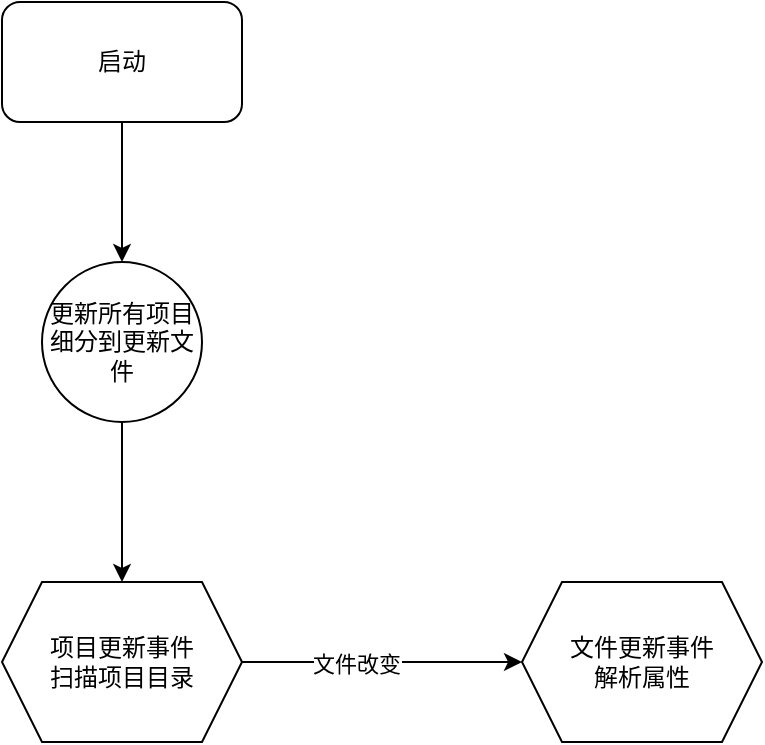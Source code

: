 <mxfile>
    <diagram id="lj3xKesOgex9mR1ReMIP" name="第 1 页">
        <mxGraphModel dx="1590" dy="759" grid="1" gridSize="10" guides="1" tooltips="1" connect="1" arrows="1" fold="1" page="1" pageScale="1" pageWidth="827" pageHeight="1169" math="0" shadow="0">
            <root>
                <mxCell id="0"/>
                <mxCell id="1" parent="0"/>
                <mxCell id="4" value="" style="edgeStyle=none;html=1;" edge="1" parent="1" source="2" target="3">
                    <mxGeometry relative="1" as="geometry"/>
                </mxCell>
                <mxCell id="2" value="启动" style="rounded=1;whiteSpace=wrap;html=1;" vertex="1" parent="1">
                    <mxGeometry x="180" y="70" width="120" height="60" as="geometry"/>
                </mxCell>
                <mxCell id="6" value="" style="edgeStyle=none;html=1;entryX=0.5;entryY=0;entryDx=0;entryDy=0;" edge="1" parent="1" source="3" target="8">
                    <mxGeometry relative="1" as="geometry">
                        <mxPoint x="240" y="360" as="targetPoint"/>
                    </mxGeometry>
                </mxCell>
                <mxCell id="3" value="更新所有项目&lt;br&gt;细分到更新文件&lt;br&gt;" style="ellipse;whiteSpace=wrap;html=1;rounded=1;" vertex="1" parent="1">
                    <mxGeometry x="200" y="200" width="80" height="80" as="geometry"/>
                </mxCell>
                <mxCell id="10" value="" style="edgeStyle=none;html=1;" edge="1" parent="1" source="8" target="9">
                    <mxGeometry relative="1" as="geometry"/>
                </mxCell>
                <mxCell id="11" value="文件改变" style="edgeLabel;html=1;align=center;verticalAlign=middle;resizable=0;points=[];" vertex="1" connectable="0" parent="10">
                    <mxGeometry x="-0.186" y="-1" relative="1" as="geometry">
                        <mxPoint as="offset"/>
                    </mxGeometry>
                </mxCell>
                <mxCell id="8" value="项目更新事件&lt;br&gt;扫描项目目录" style="shape=hexagon;perimeter=hexagonPerimeter2;whiteSpace=wrap;html=1;fixedSize=1;" vertex="1" parent="1">
                    <mxGeometry x="180" y="360" width="120" height="80" as="geometry"/>
                </mxCell>
                <mxCell id="9" value="文件更新事件&lt;br&gt;解析属性" style="shape=hexagon;perimeter=hexagonPerimeter2;whiteSpace=wrap;html=1;fixedSize=1;" vertex="1" parent="1">
                    <mxGeometry x="440" y="360" width="120" height="80" as="geometry"/>
                </mxCell>
            </root>
        </mxGraphModel>
    </diagram>
</mxfile>